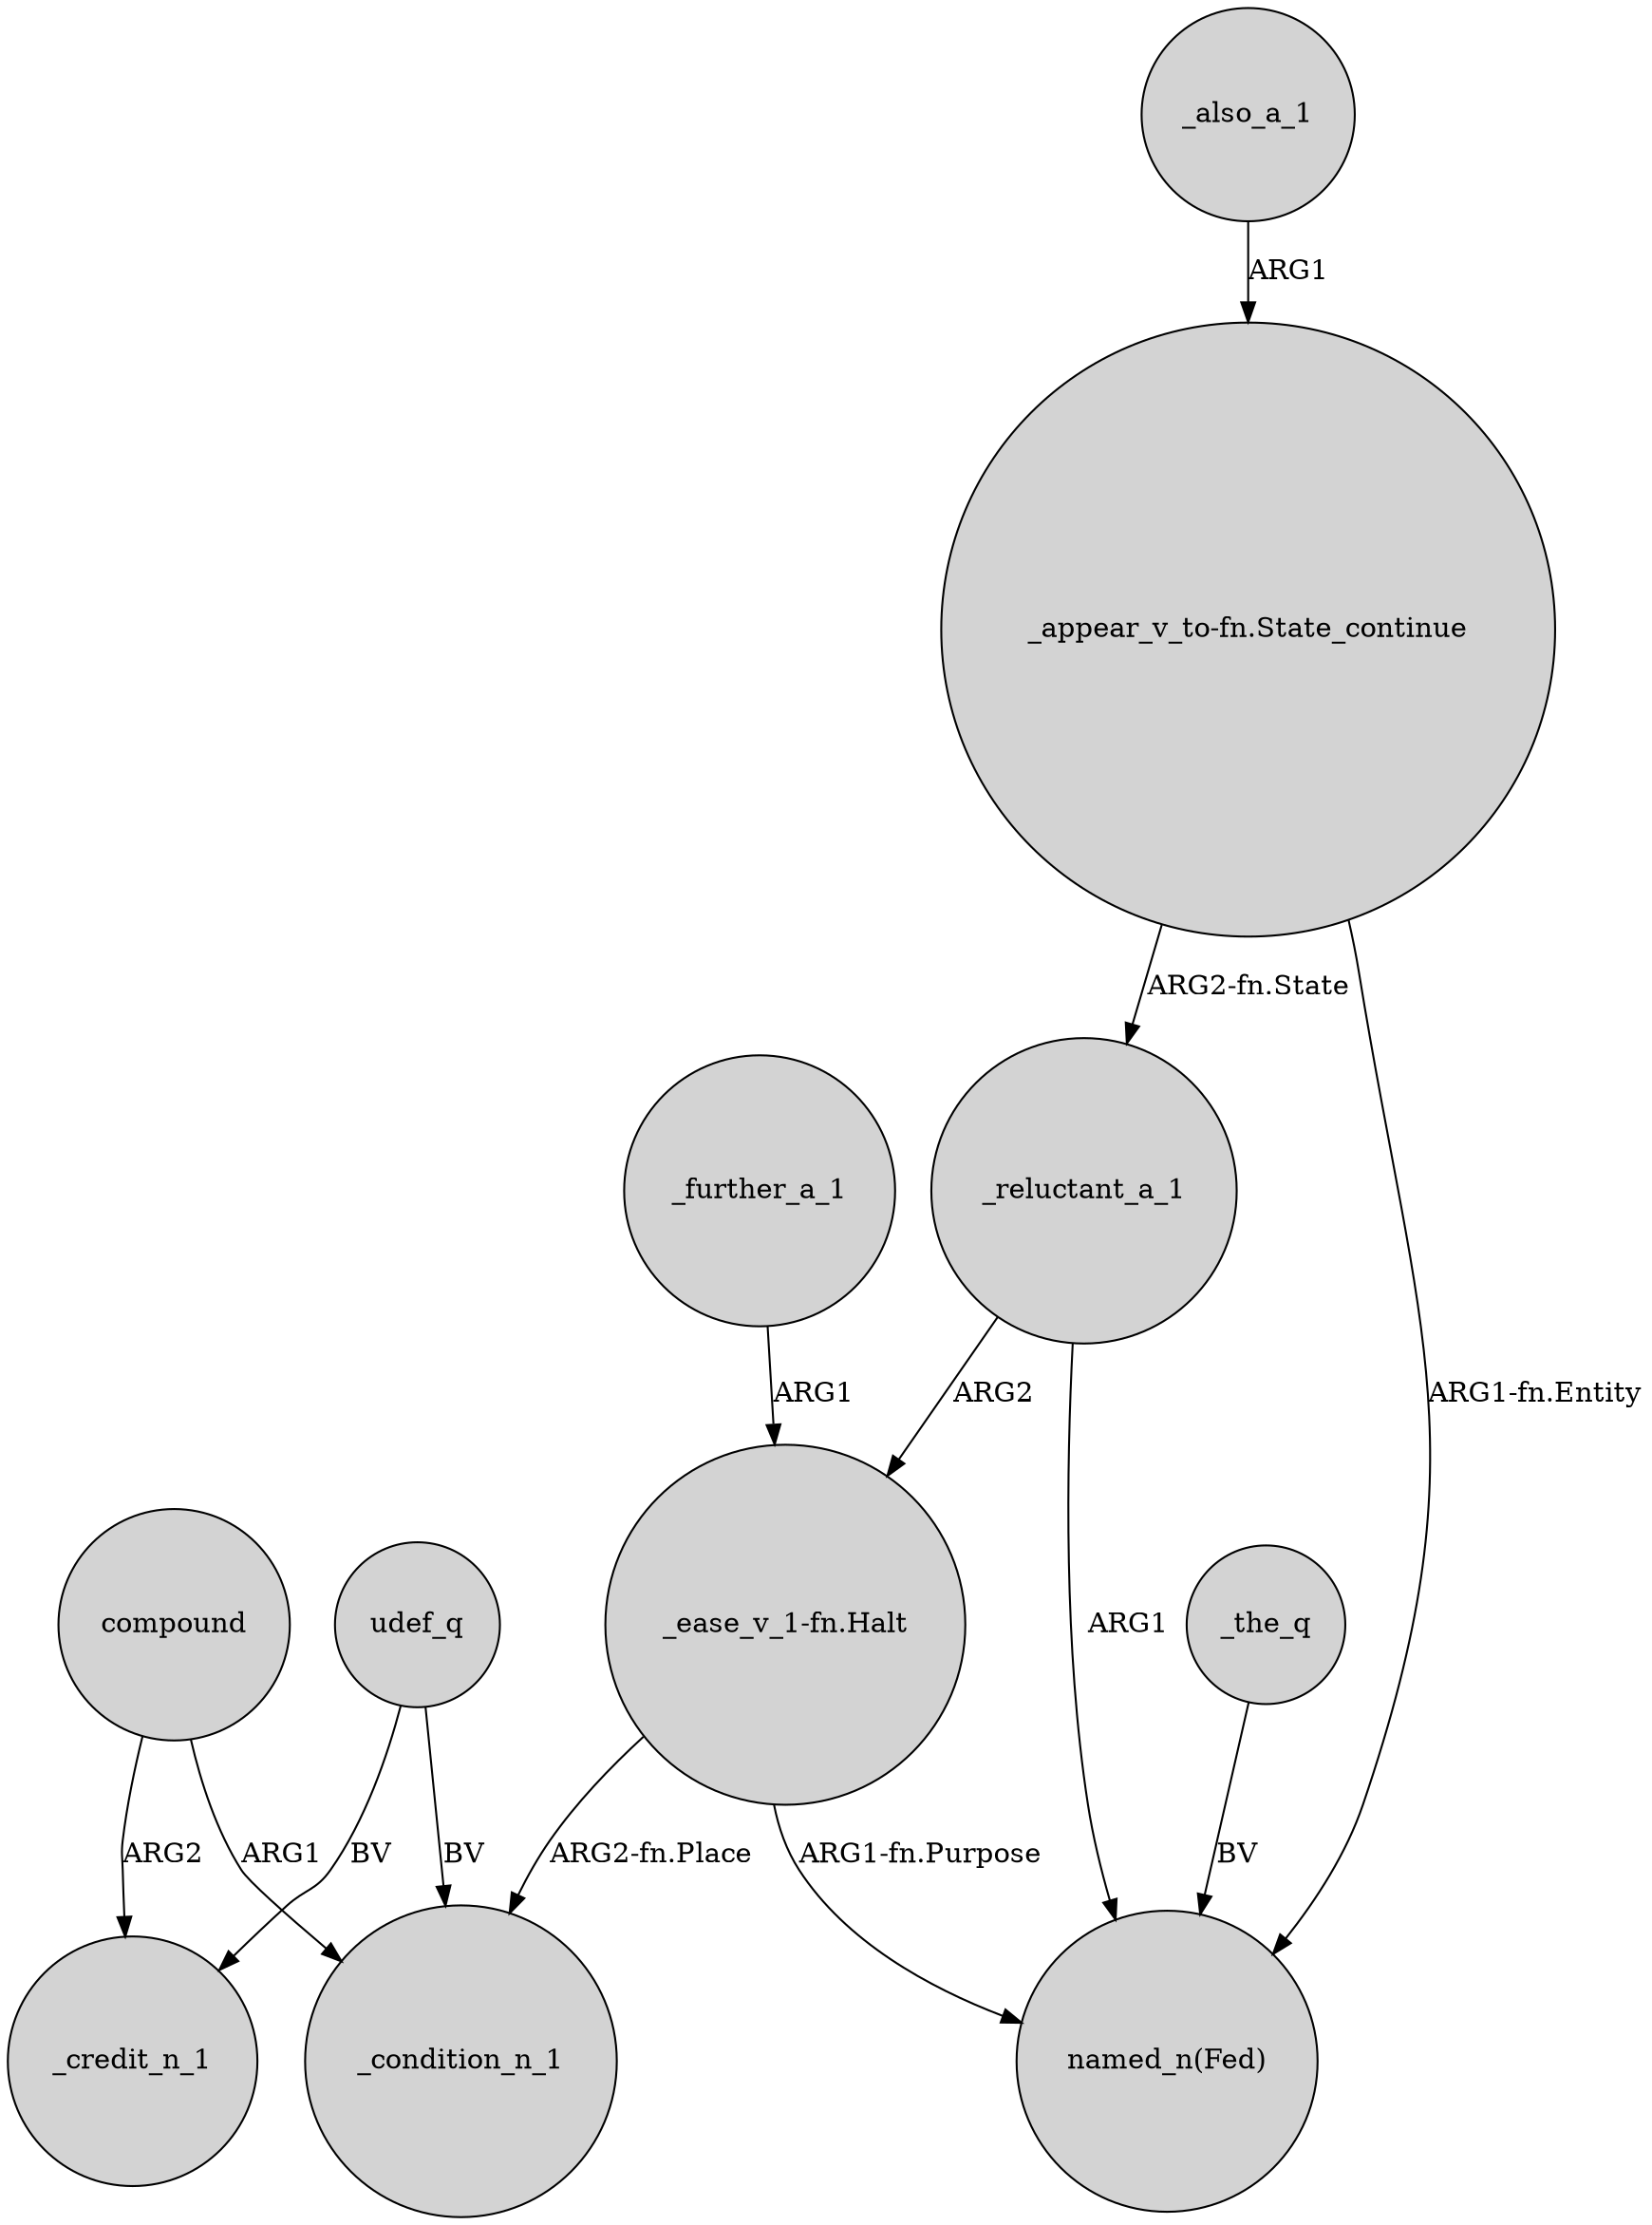 digraph {
	node [shape=circle style=filled]
	"_ease_v_1-fn.Halt" -> _condition_n_1 [label="ARG2-fn.Place"]
	_reluctant_a_1 -> "named_n(Fed)" [label=ARG1]
	_the_q -> "named_n(Fed)" [label=BV]
	_also_a_1 -> "_appear_v_to-fn.State_continue" [label=ARG1]
	compound -> _credit_n_1 [label=ARG2]
	_further_a_1 -> "_ease_v_1-fn.Halt" [label=ARG1]
	"_appear_v_to-fn.State_continue" -> "named_n(Fed)" [label="ARG1-fn.Entity"]
	"_ease_v_1-fn.Halt" -> "named_n(Fed)" [label="ARG1-fn.Purpose"]
	compound -> _condition_n_1 [label=ARG1]
	_reluctant_a_1 -> "_ease_v_1-fn.Halt" [label=ARG2]
	udef_q -> _credit_n_1 [label=BV]
	udef_q -> _condition_n_1 [label=BV]
	"_appear_v_to-fn.State_continue" -> _reluctant_a_1 [label="ARG2-fn.State"]
}
